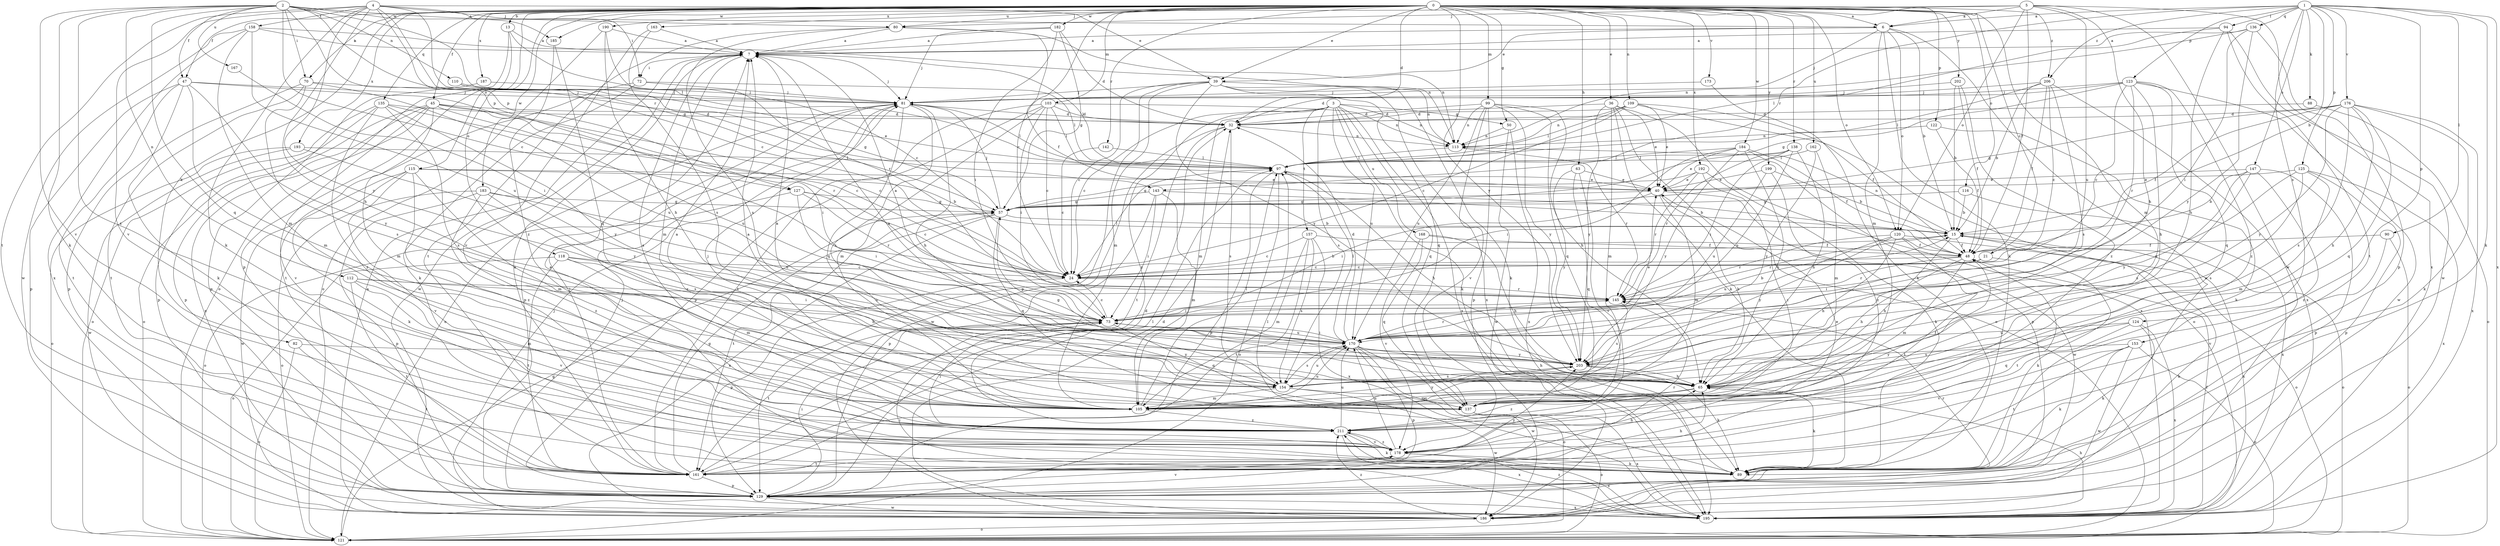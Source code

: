 strict digraph  {
0;
1;
2;
3;
4;
5;
6;
7;
13;
15;
21;
24;
32;
36;
39;
40;
45;
47;
48;
50;
57;
63;
65;
70;
72;
73;
80;
81;
82;
88;
89;
90;
94;
97;
99;
103;
105;
109;
110;
112;
113;
115;
116;
118;
120;
121;
122;
123;
124;
125;
127;
129;
135;
136;
137;
138;
142;
143;
145;
147;
153;
154;
157;
158;
161;
162;
163;
167;
168;
170;
173;
176;
178;
182;
183;
184;
185;
186;
187;
190;
192;
193;
195;
199;
202;
203;
206;
211;
0 -> 6  [label=a];
0 -> 13  [label=b];
0 -> 21  [label=c];
0 -> 24  [label=c];
0 -> 32  [label=d];
0 -> 36  [label=e];
0 -> 39  [label=e];
0 -> 45  [label=f];
0 -> 47  [label=f];
0 -> 50  [label=g];
0 -> 63  [label=h];
0 -> 70  [label=i];
0 -> 80  [label=j];
0 -> 82  [label=k];
0 -> 99  [label=m];
0 -> 103  [label=m];
0 -> 105  [label=m];
0 -> 109  [label=n];
0 -> 115  [label=o];
0 -> 116  [label=o];
0 -> 118  [label=o];
0 -> 120  [label=o];
0 -> 122  [label=p];
0 -> 135  [label=q];
0 -> 138  [label=r];
0 -> 142  [label=r];
0 -> 162  [label=u];
0 -> 163  [label=u];
0 -> 173  [label=v];
0 -> 182  [label=w];
0 -> 183  [label=w];
0 -> 184  [label=w];
0 -> 187  [label=x];
0 -> 190  [label=x];
0 -> 192  [label=x];
0 -> 193  [label=x];
0 -> 199  [label=y];
0 -> 202  [label=y];
0 -> 203  [label=y];
0 -> 206  [label=z];
1 -> 6  [label=a];
1 -> 15  [label=b];
1 -> 88  [label=k];
1 -> 89  [label=k];
1 -> 90  [label=l];
1 -> 94  [label=l];
1 -> 123  [label=p];
1 -> 124  [label=p];
1 -> 125  [label=p];
1 -> 136  [label=q];
1 -> 143  [label=r];
1 -> 147  [label=s];
1 -> 153  [label=s];
1 -> 176  [label=v];
1 -> 195  [label=x];
1 -> 206  [label=z];
2 -> 6  [label=a];
2 -> 24  [label=c];
2 -> 47  [label=f];
2 -> 70  [label=i];
2 -> 89  [label=k];
2 -> 97  [label=l];
2 -> 110  [label=n];
2 -> 112  [label=n];
2 -> 127  [label=p];
2 -> 137  [label=q];
2 -> 143  [label=r];
2 -> 167  [label=u];
2 -> 178  [label=v];
2 -> 185  [label=w];
2 -> 211  [label=z];
3 -> 24  [label=c];
3 -> 50  [label=g];
3 -> 89  [label=k];
3 -> 105  [label=m];
3 -> 113  [label=n];
3 -> 137  [label=q];
3 -> 154  [label=s];
3 -> 157  [label=t];
3 -> 168  [label=u];
3 -> 170  [label=u];
3 -> 195  [label=x];
3 -> 211  [label=z];
4 -> 24  [label=c];
4 -> 39  [label=e];
4 -> 57  [label=g];
4 -> 65  [label=h];
4 -> 72  [label=i];
4 -> 80  [label=j];
4 -> 89  [label=k];
4 -> 127  [label=p];
4 -> 158  [label=t];
4 -> 161  [label=t];
4 -> 178  [label=v];
4 -> 203  [label=y];
5 -> 6  [label=a];
5 -> 48  [label=f];
5 -> 65  [label=h];
5 -> 80  [label=j];
5 -> 120  [label=o];
5 -> 170  [label=u];
5 -> 185  [label=w];
5 -> 186  [label=w];
5 -> 195  [label=x];
6 -> 7  [label=a];
6 -> 15  [label=b];
6 -> 39  [label=e];
6 -> 81  [label=j];
6 -> 89  [label=k];
6 -> 105  [label=m];
6 -> 120  [label=o];
6 -> 186  [label=w];
7 -> 72  [label=i];
7 -> 81  [label=j];
7 -> 97  [label=l];
7 -> 105  [label=m];
7 -> 186  [label=w];
13 -> 7  [label=a];
13 -> 24  [label=c];
13 -> 121  [label=o];
13 -> 129  [label=p];
15 -> 48  [label=f];
15 -> 65  [label=h];
15 -> 113  [label=n];
15 -> 121  [label=o];
15 -> 145  [label=r];
15 -> 195  [label=x];
21 -> 24  [label=c];
21 -> 73  [label=i];
21 -> 89  [label=k];
24 -> 15  [label=b];
24 -> 97  [label=l];
24 -> 129  [label=p];
24 -> 145  [label=r];
32 -> 113  [label=n];
32 -> 154  [label=s];
32 -> 161  [label=t];
32 -> 186  [label=w];
36 -> 32  [label=d];
36 -> 40  [label=e];
36 -> 89  [label=k];
36 -> 105  [label=m];
36 -> 121  [label=o];
36 -> 195  [label=x];
36 -> 203  [label=y];
39 -> 24  [label=c];
39 -> 81  [label=j];
39 -> 89  [label=k];
39 -> 105  [label=m];
39 -> 113  [label=n];
39 -> 129  [label=p];
39 -> 137  [label=q];
39 -> 195  [label=x];
39 -> 203  [label=y];
40 -> 57  [label=g];
40 -> 65  [label=h];
40 -> 73  [label=i];
40 -> 105  [label=m];
40 -> 186  [label=w];
45 -> 24  [label=c];
45 -> 32  [label=d];
45 -> 73  [label=i];
45 -> 105  [label=m];
45 -> 121  [label=o];
45 -> 129  [label=p];
45 -> 170  [label=u];
45 -> 178  [label=v];
45 -> 195  [label=x];
47 -> 81  [label=j];
47 -> 89  [label=k];
47 -> 105  [label=m];
47 -> 129  [label=p];
47 -> 145  [label=r];
47 -> 161  [label=t];
47 -> 203  [label=y];
48 -> 24  [label=c];
48 -> 65  [label=h];
48 -> 105  [label=m];
48 -> 145  [label=r];
48 -> 161  [label=t];
50 -> 113  [label=n];
50 -> 186  [label=w];
50 -> 195  [label=x];
57 -> 15  [label=b];
57 -> 81  [label=j];
57 -> 137  [label=q];
57 -> 161  [label=t];
57 -> 195  [label=x];
63 -> 40  [label=e];
63 -> 137  [label=q];
63 -> 178  [label=v];
63 -> 203  [label=y];
65 -> 7  [label=a];
65 -> 89  [label=k];
65 -> 105  [label=m];
65 -> 211  [label=z];
70 -> 81  [label=j];
70 -> 129  [label=p];
70 -> 154  [label=s];
70 -> 161  [label=t];
70 -> 170  [label=u];
72 -> 81  [label=j];
72 -> 89  [label=k];
72 -> 97  [label=l];
72 -> 161  [label=t];
73 -> 7  [label=a];
73 -> 15  [label=b];
73 -> 24  [label=c];
73 -> 137  [label=q];
73 -> 161  [label=t];
73 -> 170  [label=u];
80 -> 7  [label=a];
80 -> 48  [label=f];
80 -> 113  [label=n];
80 -> 154  [label=s];
80 -> 161  [label=t];
81 -> 32  [label=d];
81 -> 65  [label=h];
81 -> 97  [label=l];
81 -> 121  [label=o];
81 -> 129  [label=p];
81 -> 137  [label=q];
81 -> 154  [label=s];
82 -> 121  [label=o];
82 -> 161  [label=t];
82 -> 203  [label=y];
88 -> 32  [label=d];
88 -> 121  [label=o];
89 -> 7  [label=a];
89 -> 97  [label=l];
90 -> 48  [label=f];
90 -> 121  [label=o];
90 -> 178  [label=v];
94 -> 7  [label=a];
94 -> 65  [label=h];
94 -> 97  [label=l];
94 -> 161  [label=t];
94 -> 186  [label=w];
97 -> 40  [label=e];
97 -> 65  [label=h];
97 -> 121  [label=o];
97 -> 129  [label=p];
99 -> 32  [label=d];
99 -> 65  [label=h];
99 -> 113  [label=n];
99 -> 129  [label=p];
99 -> 137  [label=q];
99 -> 170  [label=u];
99 -> 178  [label=v];
99 -> 203  [label=y];
103 -> 24  [label=c];
103 -> 32  [label=d];
103 -> 73  [label=i];
103 -> 97  [label=l];
103 -> 105  [label=m];
103 -> 113  [label=n];
103 -> 129  [label=p];
103 -> 161  [label=t];
105 -> 7  [label=a];
105 -> 81  [label=j];
105 -> 97  [label=l];
105 -> 170  [label=u];
105 -> 203  [label=y];
105 -> 211  [label=z];
109 -> 24  [label=c];
109 -> 32  [label=d];
109 -> 40  [label=e];
109 -> 48  [label=f];
109 -> 97  [label=l];
109 -> 113  [label=n];
109 -> 121  [label=o];
110 -> 40  [label=e];
110 -> 57  [label=g];
110 -> 81  [label=j];
112 -> 73  [label=i];
112 -> 105  [label=m];
112 -> 145  [label=r];
112 -> 161  [label=t];
112 -> 178  [label=v];
113 -> 97  [label=l];
113 -> 145  [label=r];
115 -> 15  [label=b];
115 -> 40  [label=e];
115 -> 89  [label=k];
115 -> 105  [label=m];
115 -> 178  [label=v];
115 -> 186  [label=w];
115 -> 211  [label=z];
116 -> 15  [label=b];
116 -> 57  [label=g];
116 -> 195  [label=x];
118 -> 24  [label=c];
118 -> 65  [label=h];
118 -> 105  [label=m];
118 -> 121  [label=o];
118 -> 161  [label=t];
118 -> 170  [label=u];
120 -> 48  [label=f];
120 -> 65  [label=h];
120 -> 121  [label=o];
120 -> 145  [label=r];
120 -> 161  [label=t];
120 -> 170  [label=u];
120 -> 203  [label=y];
121 -> 57  [label=g];
122 -> 48  [label=f];
122 -> 89  [label=k];
122 -> 113  [label=n];
123 -> 24  [label=c];
123 -> 32  [label=d];
123 -> 57  [label=g];
123 -> 65  [label=h];
123 -> 81  [label=j];
123 -> 137  [label=q];
123 -> 145  [label=r];
123 -> 186  [label=w];
123 -> 211  [label=z];
124 -> 89  [label=k];
124 -> 137  [label=q];
124 -> 154  [label=s];
124 -> 170  [label=u];
124 -> 195  [label=x];
125 -> 40  [label=e];
125 -> 105  [label=m];
125 -> 129  [label=p];
125 -> 154  [label=s];
125 -> 170  [label=u];
125 -> 195  [label=x];
127 -> 24  [label=c];
127 -> 57  [label=g];
127 -> 73  [label=i];
127 -> 121  [label=o];
127 -> 145  [label=r];
129 -> 32  [label=d];
129 -> 73  [label=i];
129 -> 81  [label=j];
129 -> 145  [label=r];
129 -> 178  [label=v];
129 -> 186  [label=w];
129 -> 195  [label=x];
135 -> 24  [label=c];
135 -> 32  [label=d];
135 -> 121  [label=o];
135 -> 129  [label=p];
135 -> 154  [label=s];
135 -> 203  [label=y];
135 -> 211  [label=z];
136 -> 7  [label=a];
136 -> 73  [label=i];
136 -> 113  [label=n];
136 -> 129  [label=p];
136 -> 203  [label=y];
137 -> 7  [label=a];
137 -> 48  [label=f];
137 -> 121  [label=o];
137 -> 195  [label=x];
138 -> 65  [label=h];
138 -> 73  [label=i];
138 -> 97  [label=l];
138 -> 145  [label=r];
138 -> 170  [label=u];
142 -> 24  [label=c];
142 -> 97  [label=l];
143 -> 15  [label=b];
143 -> 57  [label=g];
143 -> 73  [label=i];
143 -> 105  [label=m];
143 -> 129  [label=p];
145 -> 73  [label=i];
145 -> 154  [label=s];
147 -> 15  [label=b];
147 -> 40  [label=e];
147 -> 129  [label=p];
147 -> 154  [label=s];
147 -> 203  [label=y];
147 -> 211  [label=z];
153 -> 89  [label=k];
153 -> 121  [label=o];
153 -> 161  [label=t];
153 -> 178  [label=v];
153 -> 186  [label=w];
153 -> 203  [label=y];
154 -> 7  [label=a];
154 -> 57  [label=g];
154 -> 105  [label=m];
154 -> 137  [label=q];
154 -> 170  [label=u];
154 -> 186  [label=w];
157 -> 24  [label=c];
157 -> 48  [label=f];
157 -> 105  [label=m];
157 -> 154  [label=s];
157 -> 161  [label=t];
157 -> 195  [label=x];
158 -> 7  [label=a];
158 -> 105  [label=m];
158 -> 113  [label=n];
158 -> 170  [label=u];
158 -> 186  [label=w];
158 -> 195  [label=x];
161 -> 7  [label=a];
161 -> 57  [label=g];
161 -> 65  [label=h];
161 -> 81  [label=j];
161 -> 97  [label=l];
161 -> 129  [label=p];
161 -> 145  [label=r];
161 -> 203  [label=y];
162 -> 97  [label=l];
162 -> 105  [label=m];
162 -> 203  [label=y];
163 -> 7  [label=a];
163 -> 154  [label=s];
163 -> 178  [label=v];
167 -> 73  [label=i];
168 -> 48  [label=f];
168 -> 65  [label=h];
168 -> 137  [label=q];
168 -> 178  [label=v];
170 -> 32  [label=d];
170 -> 40  [label=e];
170 -> 65  [label=h];
170 -> 73  [label=i];
170 -> 97  [label=l];
170 -> 121  [label=o];
170 -> 129  [label=p];
170 -> 145  [label=r];
170 -> 154  [label=s];
170 -> 186  [label=w];
170 -> 203  [label=y];
173 -> 81  [label=j];
173 -> 89  [label=k];
176 -> 32  [label=d];
176 -> 48  [label=f];
176 -> 57  [label=g];
176 -> 65  [label=h];
176 -> 89  [label=k];
176 -> 137  [label=q];
176 -> 154  [label=s];
176 -> 195  [label=x];
176 -> 203  [label=y];
178 -> 40  [label=e];
178 -> 65  [label=h];
178 -> 89  [label=k];
178 -> 161  [label=t];
178 -> 170  [label=u];
178 -> 195  [label=x];
178 -> 211  [label=z];
182 -> 7  [label=a];
182 -> 32  [label=d];
182 -> 57  [label=g];
182 -> 73  [label=i];
182 -> 81  [label=j];
183 -> 57  [label=g];
183 -> 121  [label=o];
183 -> 129  [label=p];
183 -> 154  [label=s];
183 -> 170  [label=u];
183 -> 211  [label=z];
184 -> 40  [label=e];
184 -> 48  [label=f];
184 -> 65  [label=h];
184 -> 73  [label=i];
184 -> 97  [label=l];
184 -> 129  [label=p];
184 -> 203  [label=y];
185 -> 137  [label=q];
185 -> 211  [label=z];
186 -> 7  [label=a];
186 -> 15  [label=b];
186 -> 32  [label=d];
186 -> 121  [label=o];
186 -> 211  [label=z];
187 -> 81  [label=j];
187 -> 129  [label=p];
190 -> 7  [label=a];
190 -> 65  [label=h];
190 -> 121  [label=o];
190 -> 145  [label=r];
192 -> 40  [label=e];
192 -> 57  [label=g];
192 -> 89  [label=k];
192 -> 145  [label=r];
192 -> 211  [label=z];
193 -> 97  [label=l];
193 -> 121  [label=o];
193 -> 186  [label=w];
193 -> 203  [label=y];
195 -> 48  [label=f];
195 -> 65  [label=h];
195 -> 73  [label=i];
195 -> 81  [label=j];
195 -> 211  [label=z];
199 -> 15  [label=b];
199 -> 40  [label=e];
199 -> 170  [label=u];
199 -> 211  [label=z];
202 -> 15  [label=b];
202 -> 48  [label=f];
202 -> 81  [label=j];
202 -> 211  [label=z];
203 -> 65  [label=h];
203 -> 89  [label=k];
203 -> 154  [label=s];
206 -> 15  [label=b];
206 -> 24  [label=c];
206 -> 48  [label=f];
206 -> 81  [label=j];
206 -> 97  [label=l];
206 -> 154  [label=s];
206 -> 195  [label=x];
211 -> 7  [label=a];
211 -> 73  [label=i];
211 -> 89  [label=k];
211 -> 170  [label=u];
211 -> 178  [label=v];
211 -> 195  [label=x];
}
